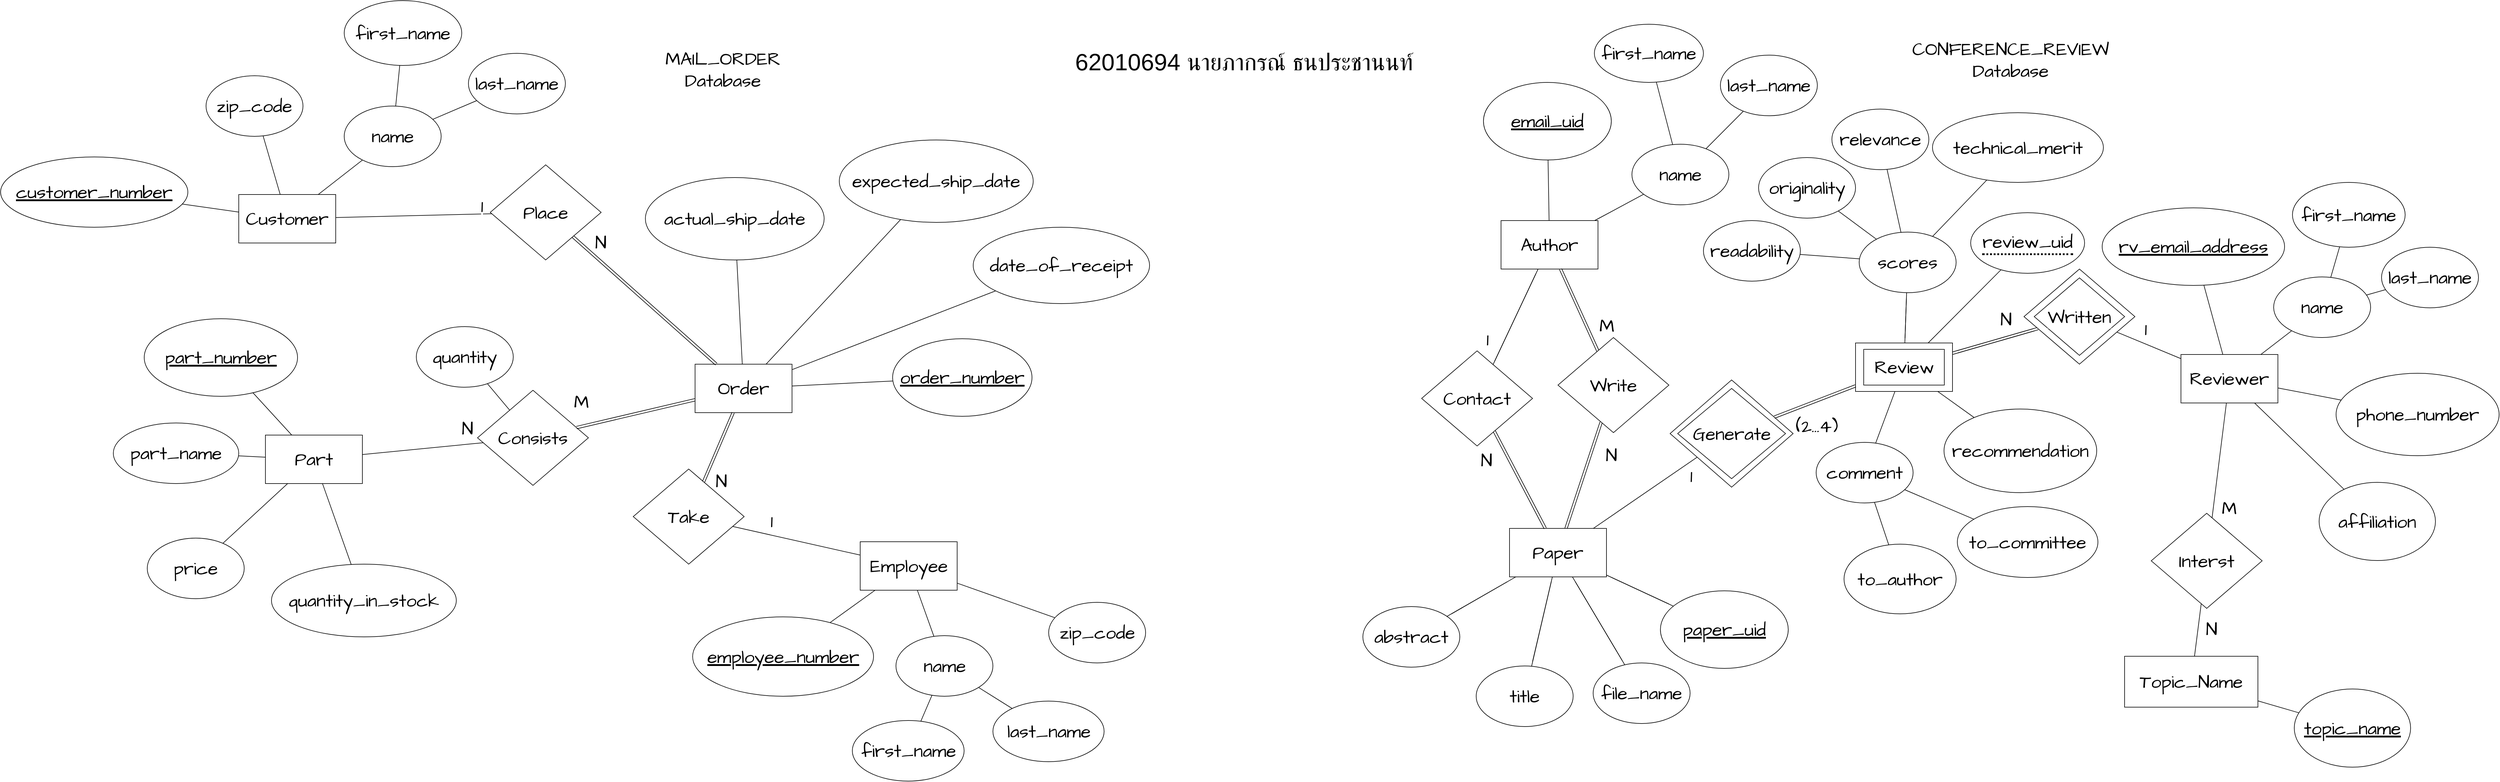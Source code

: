 <mxfile version="15.4.0" type="device"><diagram id="eOZyHPPNBiP4CNU9fuzZ" name="Page-1"><mxGraphModel dx="9540" dy="3540" grid="0" gridSize="10" guides="1" tooltips="1" connect="1" arrows="1" fold="1" page="0" pageScale="1" pageWidth="850" pageHeight="1100" math="0" shadow="0"><root><mxCell id="0"/><mxCell id="1" parent="0"/><mxCell id="xzzQIbG0jEJ4SPBtu5ET-1" value="Employee" style="rounded=0;pointerEvents=0;fontFamily=Architects Daughter;fontSource=https%3A%2F%2Ffonts.googleapis.com%2Fcss%3Ffamily%3DArchitects%2BDaughter;fontSize=30;html=1;whiteSpace=wrap;fillColor=none;labelBackgroundColor=#ffffff;endFill=0;" parent="1" vertex="1"><mxGeometry x="-3364.5" y="435" width="160" height="80" as="geometry"/></mxCell><mxCell id="xzzQIbG0jEJ4SPBtu5ET-3" value="" style="edgeStyle=none;curved=1;rounded=0;orthogonalLoop=1;jettySize=auto;fontFamily=Architects Daughter;fontSource=https%3A%2F%2Ffonts.googleapis.com%2Fcss%3Ffamily%3DArchitects%2BDaughter;fontSize=30;endArrow=none;endFill=0;html=1;" parent="1" source="xzzQIbG0jEJ4SPBtu5ET-2" target="xzzQIbG0jEJ4SPBtu5ET-1" edge="1"><mxGeometry relative="1" as="geometry"/></mxCell><mxCell id="xzzQIbG0jEJ4SPBtu5ET-2" value="employee_number" style="ellipse;pointerEvents=0;fontFamily=Architects Daughter;fontSource=https%3A%2F%2Ffonts.googleapis.com%2Fcss%3Ffamily%3DArchitects%2BDaughter;fontSize=30;html=1;whiteSpace=wrap;rounded=0;fillColor=none;labelBackgroundColor=#ffffff;endFill=0;fontStyle=4" parent="1" vertex="1"><mxGeometry x="-3641" y="559" width="298.5" height="131" as="geometry"/></mxCell><mxCell id="xzzQIbG0jEJ4SPBtu5ET-5" value="" style="edgeStyle=none;curved=1;rounded=0;orthogonalLoop=1;jettySize=auto;fontFamily=Architects Daughter;fontSource=https%3A%2F%2Ffonts.googleapis.com%2Fcss%3Ffamily%3DArchitects%2BDaughter;fontSize=30;endArrow=none;endFill=0;html=1;" parent="1" source="xzzQIbG0jEJ4SPBtu5ET-4" target="xzzQIbG0jEJ4SPBtu5ET-1" edge="1"><mxGeometry relative="1" as="geometry"/></mxCell><mxCell id="xzzQIbG0jEJ4SPBtu5ET-4" value="name" style="ellipse;pointerEvents=0;fontFamily=Architects Daughter;fontSource=https%3A%2F%2Ffonts.googleapis.com%2Fcss%3Ffamily%3DArchitects%2BDaughter;fontSize=30;html=1;whiteSpace=wrap;rounded=0;fillColor=none;labelBackgroundColor=#ffffff;endFill=0;" parent="1" vertex="1"><mxGeometry x="-3305.5" y="590" width="160" height="100" as="geometry"/></mxCell><mxCell id="xzzQIbG0jEJ4SPBtu5ET-8" value="" style="edgeStyle=none;curved=1;rounded=0;orthogonalLoop=1;jettySize=auto;fontFamily=Architects Daughter;fontSource=https%3A%2F%2Ffonts.googleapis.com%2Fcss%3Ffamily%3DArchitects%2BDaughter;fontSize=30;endArrow=none;endFill=0;html=1;" parent="1" source="xzzQIbG0jEJ4SPBtu5ET-6" target="xzzQIbG0jEJ4SPBtu5ET-4" edge="1"><mxGeometry relative="1" as="geometry"/></mxCell><mxCell id="xzzQIbG0jEJ4SPBtu5ET-6" value="first_name" style="ellipse;pointerEvents=0;fontFamily=Architects Daughter;fontSource=https%3A%2F%2Ffonts.googleapis.com%2Fcss%3Ffamily%3DArchitects%2BDaughter;fontSize=30;html=1;whiteSpace=wrap;rounded=0;fillColor=none;labelBackgroundColor=#ffffff;endFill=0;" parent="1" vertex="1"><mxGeometry x="-3377.5" y="730" width="184.5" height="100" as="geometry"/></mxCell><mxCell id="xzzQIbG0jEJ4SPBtu5ET-9" value="" style="edgeStyle=none;curved=1;rounded=0;orthogonalLoop=1;jettySize=auto;fontFamily=Architects Daughter;fontSource=https%3A%2F%2Ffonts.googleapis.com%2Fcss%3Ffamily%3DArchitects%2BDaughter;fontSize=30;endArrow=none;endFill=0;html=1;" parent="1" source="xzzQIbG0jEJ4SPBtu5ET-7" target="xzzQIbG0jEJ4SPBtu5ET-4" edge="1"><mxGeometry relative="1" as="geometry"/></mxCell><mxCell id="xzzQIbG0jEJ4SPBtu5ET-7" value="last_name" style="ellipse;pointerEvents=0;fontFamily=Architects Daughter;fontSource=https%3A%2F%2Ffonts.googleapis.com%2Fcss%3Ffamily%3DArchitects%2BDaughter;fontSize=30;html=1;whiteSpace=wrap;rounded=0;fillColor=none;labelBackgroundColor=#ffffff;endFill=0;" parent="1" vertex="1"><mxGeometry x="-3145.5" y="698" width="183.5" height="100" as="geometry"/></mxCell><mxCell id="xzzQIbG0jEJ4SPBtu5ET-11" value="" style="edgeStyle=none;curved=1;rounded=0;orthogonalLoop=1;jettySize=auto;fontFamily=Architects Daughter;fontSource=https%3A%2F%2Ffonts.googleapis.com%2Fcss%3Ffamily%3DArchitects%2BDaughter;fontSize=30;endArrow=none;endFill=0;html=1;" parent="1" source="xzzQIbG0jEJ4SPBtu5ET-10" target="xzzQIbG0jEJ4SPBtu5ET-1" edge="1"><mxGeometry relative="1" as="geometry"/></mxCell><mxCell id="xzzQIbG0jEJ4SPBtu5ET-10" value="zip_code" style="ellipse;pointerEvents=0;fontFamily=Architects Daughter;fontSource=https%3A%2F%2Ffonts.googleapis.com%2Fcss%3Ffamily%3DArchitects%2BDaughter;fontSize=30;html=1;whiteSpace=wrap;rounded=0;fillColor=none;labelBackgroundColor=#ffffff;endFill=0;" parent="1" vertex="1"><mxGeometry x="-3053.5" y="535" width="160" height="100" as="geometry"/></mxCell><mxCell id="xzzQIbG0jEJ4SPBtu5ET-12" value="Customer" style="rounded=0;pointerEvents=0;fontFamily=Architects Daughter;fontSource=https%3A%2F%2Ffonts.googleapis.com%2Fcss%3Ffamily%3DArchitects%2BDaughter;fontSize=30;html=1;whiteSpace=wrap;fillColor=none;labelBackgroundColor=#ffffff;endFill=0;" parent="1" vertex="1"><mxGeometry x="-4390" y="-138" width="160" height="80" as="geometry"/></mxCell><mxCell id="xzzQIbG0jEJ4SPBtu5ET-20" value="" style="edgeStyle=none;curved=1;rounded=0;orthogonalLoop=1;jettySize=auto;fontFamily=Architects Daughter;fontSource=https%3A%2F%2Ffonts.googleapis.com%2Fcss%3Ffamily%3DArchitects%2BDaughter;fontSize=30;endArrow=none;endFill=0;html=1;" parent="1" source="xzzQIbG0jEJ4SPBtu5ET-13" target="xzzQIbG0jEJ4SPBtu5ET-12" edge="1"><mxGeometry relative="1" as="geometry"/></mxCell><mxCell id="xzzQIbG0jEJ4SPBtu5ET-13" value="&lt;u&gt;customer_number&lt;/u&gt;" style="ellipse;pointerEvents=0;fontFamily=Architects Daughter;fontSource=https%3A%2F%2Ffonts.googleapis.com%2Fcss%3Ffamily%3DArchitects%2BDaughter;fontSize=30;html=1;whiteSpace=wrap;rounded=0;fillColor=none;labelBackgroundColor=#ffffff;endFill=0;" parent="1" vertex="1"><mxGeometry x="-4783" y="-200" width="309" height="116" as="geometry"/></mxCell><mxCell id="xzzQIbG0jEJ4SPBtu5ET-19" value="" style="edgeStyle=none;curved=1;rounded=0;orthogonalLoop=1;jettySize=auto;fontFamily=Architects Daughter;fontSource=https%3A%2F%2Ffonts.googleapis.com%2Fcss%3Ffamily%3DArchitects%2BDaughter;fontSize=30;endArrow=none;endFill=0;html=1;" parent="1" source="xzzQIbG0jEJ4SPBtu5ET-14" target="xzzQIbG0jEJ4SPBtu5ET-12" edge="1"><mxGeometry relative="1" as="geometry"/></mxCell><mxCell id="xzzQIbG0jEJ4SPBtu5ET-14" value="name" style="ellipse;pointerEvents=0;fontFamily=Architects Daughter;fontSource=https%3A%2F%2Ffonts.googleapis.com%2Fcss%3Ffamily%3DArchitects%2BDaughter;fontSize=30;html=1;whiteSpace=wrap;rounded=0;fillColor=none;labelBackgroundColor=#ffffff;endFill=0;" parent="1" vertex="1"><mxGeometry x="-4216" y="-284" width="160" height="100" as="geometry"/></mxCell><mxCell id="xzzQIbG0jEJ4SPBtu5ET-18" value="" style="edgeStyle=none;curved=1;rounded=0;orthogonalLoop=1;jettySize=auto;fontFamily=Architects Daughter;fontSource=https%3A%2F%2Ffonts.googleapis.com%2Fcss%3Ffamily%3DArchitects%2BDaughter;fontSize=30;endArrow=none;endFill=0;html=1;" parent="1" source="xzzQIbG0jEJ4SPBtu5ET-15" target="xzzQIbG0jEJ4SPBtu5ET-14" edge="1"><mxGeometry relative="1" as="geometry"/></mxCell><mxCell id="xzzQIbG0jEJ4SPBtu5ET-15" value="first_name" style="ellipse;pointerEvents=0;fontFamily=Architects Daughter;fontSource=https%3A%2F%2Ffonts.googleapis.com%2Fcss%3Ffamily%3DArchitects%2BDaughter;fontSize=30;html=1;whiteSpace=wrap;rounded=0;fillColor=none;labelBackgroundColor=#ffffff;endFill=0;" parent="1" vertex="1"><mxGeometry x="-4216" y="-458" width="194" height="107" as="geometry"/></mxCell><mxCell id="xzzQIbG0jEJ4SPBtu5ET-17" value="" style="edgeStyle=none;curved=1;rounded=0;orthogonalLoop=1;jettySize=auto;fontFamily=Architects Daughter;fontSource=https%3A%2F%2Ffonts.googleapis.com%2Fcss%3Ffamily%3DArchitects%2BDaughter;fontSize=30;endArrow=none;endFill=0;html=1;" parent="1" source="xzzQIbG0jEJ4SPBtu5ET-16" target="xzzQIbG0jEJ4SPBtu5ET-14" edge="1"><mxGeometry relative="1" as="geometry"/></mxCell><mxCell id="xzzQIbG0jEJ4SPBtu5ET-16" value="last_name" style="ellipse;pointerEvents=0;fontFamily=Architects Daughter;fontSource=https%3A%2F%2Ffonts.googleapis.com%2Fcss%3Ffamily%3DArchitects%2BDaughter;fontSize=30;html=1;whiteSpace=wrap;rounded=0;fillColor=none;labelBackgroundColor=#ffffff;endFill=0;" parent="1" vertex="1"><mxGeometry x="-4011" y="-371" width="160" height="100" as="geometry"/></mxCell><mxCell id="xzzQIbG0jEJ4SPBtu5ET-22" value="" style="edgeStyle=none;curved=1;rounded=0;orthogonalLoop=1;jettySize=auto;fontFamily=Architects Daughter;fontSource=https%3A%2F%2Ffonts.googleapis.com%2Fcss%3Ffamily%3DArchitects%2BDaughter;fontSize=30;endArrow=none;endFill=0;html=1;" parent="1" source="xzzQIbG0jEJ4SPBtu5ET-21" target="xzzQIbG0jEJ4SPBtu5ET-12" edge="1"><mxGeometry relative="1" as="geometry"/></mxCell><mxCell id="xzzQIbG0jEJ4SPBtu5ET-21" value="zip_code" style="ellipse;pointerEvents=0;fontFamily=Architects Daughter;fontSource=https%3A%2F%2Ffonts.googleapis.com%2Fcss%3Ffamily%3DArchitects%2BDaughter;fontSize=30;html=1;whiteSpace=wrap;rounded=0;fillColor=none;labelBackgroundColor=#ffffff;endFill=0;" parent="1" vertex="1"><mxGeometry x="-4444" y="-334" width="160" height="100" as="geometry"/></mxCell><mxCell id="xzzQIbG0jEJ4SPBtu5ET-23" value="Part" style="rounded=0;pointerEvents=0;fontFamily=Architects Daughter;fontSource=https%3A%2F%2Ffonts.googleapis.com%2Fcss%3Ffamily%3DArchitects%2BDaughter;fontSize=30;html=1;whiteSpace=wrap;fillColor=none;labelBackgroundColor=#ffffff;endFill=0;" parent="1" vertex="1"><mxGeometry x="-4346" y="259" width="160" height="80" as="geometry"/></mxCell><mxCell id="xzzQIbG0jEJ4SPBtu5ET-25" value="" style="edgeStyle=none;curved=1;rounded=0;orthogonalLoop=1;jettySize=auto;fontFamily=Architects Daughter;fontSource=https%3A%2F%2Ffonts.googleapis.com%2Fcss%3Ffamily%3DArchitects%2BDaughter;fontSize=30;endArrow=none;endFill=0;html=1;" parent="1" source="xzzQIbG0jEJ4SPBtu5ET-24" target="xzzQIbG0jEJ4SPBtu5ET-23" edge="1"><mxGeometry relative="1" as="geometry"/></mxCell><mxCell id="xzzQIbG0jEJ4SPBtu5ET-24" value="part_number" style="ellipse;pointerEvents=0;fontFamily=Architects Daughter;fontSource=https%3A%2F%2Ffonts.googleapis.com%2Fcss%3Ffamily%3DArchitects%2BDaughter;fontSize=30;html=1;whiteSpace=wrap;rounded=0;fillColor=none;labelBackgroundColor=#ffffff;endFill=0;fontStyle=4" parent="1" vertex="1"><mxGeometry x="-4546" y="67" width="253" height="128" as="geometry"/></mxCell><mxCell id="xzzQIbG0jEJ4SPBtu5ET-27" value="" style="edgeStyle=none;curved=1;rounded=0;orthogonalLoop=1;jettySize=auto;fontFamily=Architects Daughter;fontSource=https%3A%2F%2Ffonts.googleapis.com%2Fcss%3Ffamily%3DArchitects%2BDaughter;fontSize=30;endArrow=none;endFill=0;html=1;" parent="1" source="xzzQIbG0jEJ4SPBtu5ET-26" target="xzzQIbG0jEJ4SPBtu5ET-23" edge="1"><mxGeometry relative="1" as="geometry"/></mxCell><mxCell id="xzzQIbG0jEJ4SPBtu5ET-26" value="part_name" style="ellipse;pointerEvents=0;fontFamily=Architects Daughter;fontSource=https%3A%2F%2Ffonts.googleapis.com%2Fcss%3Ffamily%3DArchitects%2BDaughter;fontSize=30;html=1;whiteSpace=wrap;rounded=0;fillColor=none;labelBackgroundColor=#ffffff;endFill=0;" parent="1" vertex="1"><mxGeometry x="-4597" y="239" width="207" height="100" as="geometry"/></mxCell><mxCell id="xzzQIbG0jEJ4SPBtu5ET-29" value="" style="edgeStyle=none;curved=1;rounded=0;orthogonalLoop=1;jettySize=auto;fontFamily=Architects Daughter;fontSource=https%3A%2F%2Ffonts.googleapis.com%2Fcss%3Ffamily%3DArchitects%2BDaughter;fontSize=30;endArrow=none;endFill=0;html=1;" parent="1" source="xzzQIbG0jEJ4SPBtu5ET-28" target="xzzQIbG0jEJ4SPBtu5ET-23" edge="1"><mxGeometry relative="1" as="geometry"/></mxCell><mxCell id="xzzQIbG0jEJ4SPBtu5ET-28" value="price" style="ellipse;pointerEvents=0;fontFamily=Architects Daughter;fontSource=https%3A%2F%2Ffonts.googleapis.com%2Fcss%3Ffamily%3DArchitects%2BDaughter;fontSize=30;html=1;whiteSpace=wrap;rounded=0;fillColor=none;labelBackgroundColor=#ffffff;endFill=0;" parent="1" vertex="1"><mxGeometry x="-4541" y="429" width="160" height="100" as="geometry"/></mxCell><mxCell id="xzzQIbG0jEJ4SPBtu5ET-50" value="" style="edgeStyle=none;curved=1;rounded=0;orthogonalLoop=1;jettySize=auto;fontFamily=Architects Daughter;fontSource=https%3A%2F%2Ffonts.googleapis.com%2Fcss%3Ffamily%3DArchitects%2BDaughter;fontSize=30;endArrow=none;endFill=0;html=1;" parent="1" source="xzzQIbG0jEJ4SPBtu5ET-30" target="xzzQIbG0jEJ4SPBtu5ET-46" edge="1"><mxGeometry relative="1" as="geometry"/></mxCell><mxCell id="xzzQIbG0jEJ4SPBtu5ET-30" value="quantity" style="ellipse;pointerEvents=0;fontFamily=Architects Daughter;fontSource=https%3A%2F%2Ffonts.googleapis.com%2Fcss%3Ffamily%3DArchitects%2BDaughter;fontSize=30;html=1;whiteSpace=wrap;rounded=0;fillColor=none;labelBackgroundColor=#ffffff;endFill=0;" parent="1" vertex="1"><mxGeometry x="-4097" y="80" width="160" height="100" as="geometry"/></mxCell><mxCell id="xzzQIbG0jEJ4SPBtu5ET-48" value="" style="edgeStyle=none;curved=1;rounded=0;orthogonalLoop=1;jettySize=auto;fontFamily=Architects Daughter;fontSource=https%3A%2F%2Ffonts.googleapis.com%2Fcss%3Ffamily%3DArchitects%2BDaughter;fontSize=30;endArrow=none;endFill=0;shape=link;html=1;" parent="1" source="xzzQIbG0jEJ4SPBtu5ET-34" target="xzzQIbG0jEJ4SPBtu5ET-46" edge="1"><mxGeometry relative="1" as="geometry"/></mxCell><mxCell id="xzzQIbG0jEJ4SPBtu5ET-62" value="M" style="edgeLabel;align=center;verticalAlign=middle;resizable=0;points=[];fontSize=30;fontFamily=Architects Daughter;html=1;rounded=0;fontSource=https%3A%2F%2Ffonts.googleapis.com%2Fcss%3Ffamily%3DArchitects%2BDaughter;strokeColor=#000000;endFill=0;" parent="xzzQIbG0jEJ4SPBtu5ET-48" vertex="1" connectable="0"><mxGeometry x="0.681" y="2" relative="1" as="geometry"><mxPoint x="-24" y="-38" as="offset"/></mxGeometry></mxCell><mxCell id="xzzQIbG0jEJ4SPBtu5ET-52" value="" style="edgeStyle=none;curved=1;rounded=0;orthogonalLoop=1;jettySize=auto;fontFamily=Architects Daughter;fontSource=https%3A%2F%2Ffonts.googleapis.com%2Fcss%3Ffamily%3DArchitects%2BDaughter;fontSize=30;endArrow=none;endFill=0;shape=link;html=1;" parent="1" source="xzzQIbG0jEJ4SPBtu5ET-34" target="xzzQIbG0jEJ4SPBtu5ET-51" edge="1"><mxGeometry relative="1" as="geometry"/></mxCell><mxCell id="xzzQIbG0jEJ4SPBtu5ET-65" value="N" style="edgeLabel;align=center;verticalAlign=middle;resizable=0;points=[];fontSize=30;fontFamily=Architects Daughter;html=1;rounded=0;fontSource=https%3A%2F%2Ffonts.googleapis.com%2Fcss%3Ffamily%3DArchitects%2BDaughter;strokeColor=#000000;endFill=0;" parent="xzzQIbG0jEJ4SPBtu5ET-52" vertex="1" connectable="0"><mxGeometry x="0.804" y="2" relative="1" as="geometry"><mxPoint x="22" y="9" as="offset"/></mxGeometry></mxCell><mxCell id="xzzQIbG0jEJ4SPBtu5ET-34" value="Order" style="rounded=0;pointerEvents=0;fontFamily=Architects Daughter;fontSource=https%3A%2F%2Ffonts.googleapis.com%2Fcss%3Ffamily%3DArchitects%2BDaughter;fontSize=30;html=1;whiteSpace=wrap;fillColor=none;labelBackgroundColor=#ffffff;endFill=0;" parent="1" vertex="1"><mxGeometry x="-3637" y="142" width="160" height="80" as="geometry"/></mxCell><mxCell id="xzzQIbG0jEJ4SPBtu5ET-36" value="" style="edgeStyle=none;curved=1;rounded=0;orthogonalLoop=1;jettySize=auto;fontFamily=Architects Daughter;fontSource=https%3A%2F%2Ffonts.googleapis.com%2Fcss%3Ffamily%3DArchitects%2BDaughter;fontSize=30;endArrow=none;endFill=0;html=1;" parent="1" source="xzzQIbG0jEJ4SPBtu5ET-35" target="xzzQIbG0jEJ4SPBtu5ET-34" edge="1"><mxGeometry relative="1" as="geometry"/></mxCell><mxCell id="xzzQIbG0jEJ4SPBtu5ET-35" value="order_number" style="ellipse;pointerEvents=0;fontFamily=Architects Daughter;fontSource=https%3A%2F%2Ffonts.googleapis.com%2Fcss%3Ffamily%3DArchitects%2BDaughter;fontSize=30;html=1;whiteSpace=wrap;rounded=0;fillColor=none;labelBackgroundColor=#ffffff;endFill=0;fontStyle=4" parent="1" vertex="1"><mxGeometry x="-3311" y="100" width="230" height="128" as="geometry"/></mxCell><mxCell id="xzzQIbG0jEJ4SPBtu5ET-40" value="" style="edgeStyle=none;curved=1;rounded=0;orthogonalLoop=1;jettySize=auto;fontFamily=Architects Daughter;fontSource=https%3A%2F%2Ffonts.googleapis.com%2Fcss%3Ffamily%3DArchitects%2BDaughter;fontSize=30;endArrow=none;endFill=0;html=1;" parent="1" source="xzzQIbG0jEJ4SPBtu5ET-39" target="xzzQIbG0jEJ4SPBtu5ET-34" edge="1"><mxGeometry relative="1" as="geometry"/></mxCell><mxCell id="xzzQIbG0jEJ4SPBtu5ET-39" value="date_of_receipt" style="ellipse;pointerEvents=0;fontFamily=Architects Daughter;fontSource=https%3A%2F%2Ffonts.googleapis.com%2Fcss%3Ffamily%3DArchitects%2BDaughter;fontSize=30;html=1;whiteSpace=wrap;rounded=0;fillColor=none;labelBackgroundColor=#ffffff;endFill=0;" parent="1" vertex="1"><mxGeometry x="-3178" y="-84" width="291" height="126" as="geometry"/></mxCell><mxCell id="xzzQIbG0jEJ4SPBtu5ET-42" value="" style="edgeStyle=none;curved=1;rounded=0;orthogonalLoop=1;jettySize=auto;fontFamily=Architects Daughter;fontSource=https%3A%2F%2Ffonts.googleapis.com%2Fcss%3Ffamily%3DArchitects%2BDaughter;fontSize=30;endArrow=none;endFill=0;html=1;" parent="1" source="xzzQIbG0jEJ4SPBtu5ET-41" target="xzzQIbG0jEJ4SPBtu5ET-34" edge="1"><mxGeometry relative="1" as="geometry"/></mxCell><mxCell id="xzzQIbG0jEJ4SPBtu5ET-41" value="expected_ship_date" style="ellipse;pointerEvents=0;fontFamily=Architects Daughter;fontSource=https%3A%2F%2Ffonts.googleapis.com%2Fcss%3Ffamily%3DArchitects%2BDaughter;fontSize=30;html=1;whiteSpace=wrap;rounded=0;fillColor=none;labelBackgroundColor=#ffffff;endFill=0;" parent="1" vertex="1"><mxGeometry x="-3399" y="-228" width="320" height="136" as="geometry"/></mxCell><mxCell id="xzzQIbG0jEJ4SPBtu5ET-45" value="" style="edgeStyle=none;curved=1;rounded=0;orthogonalLoop=1;jettySize=auto;fontFamily=Architects Daughter;fontSource=https%3A%2F%2Ffonts.googleapis.com%2Fcss%3Ffamily%3DArchitects%2BDaughter;fontSize=30;endArrow=none;endFill=0;html=1;" parent="1" source="xzzQIbG0jEJ4SPBtu5ET-43" target="xzzQIbG0jEJ4SPBtu5ET-34" edge="1"><mxGeometry relative="1" as="geometry"/></mxCell><mxCell id="xzzQIbG0jEJ4SPBtu5ET-43" value="actual_ship_date" style="ellipse;pointerEvents=0;fontFamily=Architects Daughter;fontSource=https%3A%2F%2Ffonts.googleapis.com%2Fcss%3Ffamily%3DArchitects%2BDaughter;fontSize=30;html=1;whiteSpace=wrap;rounded=0;fillColor=none;labelBackgroundColor=#ffffff;endFill=0;" parent="1" vertex="1"><mxGeometry x="-3719" y="-166" width="295" height="136" as="geometry"/></mxCell><mxCell id="xzzQIbG0jEJ4SPBtu5ET-49" value="" style="edgeStyle=none;curved=1;rounded=0;orthogonalLoop=1;jettySize=auto;fontFamily=Architects Daughter;fontSource=https%3A%2F%2Ffonts.googleapis.com%2Fcss%3Ffamily%3DArchitects%2BDaughter;fontSize=30;endArrow=none;endFill=0;html=1;" parent="1" source="xzzQIbG0jEJ4SPBtu5ET-46" target="xzzQIbG0jEJ4SPBtu5ET-23" edge="1"><mxGeometry relative="1" as="geometry"/></mxCell><mxCell id="xzzQIbG0jEJ4SPBtu5ET-63" value="N" style="edgeLabel;align=center;verticalAlign=middle;resizable=0;points=[];fontSize=30;fontFamily=Architects Daughter;html=1;rounded=0;fontSource=https%3A%2F%2Ffonts.googleapis.com%2Fcss%3Ffamily%3DArchitects%2BDaughter;strokeColor=#000000;endFill=0;" parent="xzzQIbG0jEJ4SPBtu5ET-49" vertex="1" connectable="0"><mxGeometry x="-0.77" y="-1" relative="1" as="geometry"><mxPoint x="-4" y="-25" as="offset"/></mxGeometry></mxCell><mxCell id="xzzQIbG0jEJ4SPBtu5ET-46" value="Consists" style="rhombus;pointerEvents=0;fontFamily=Architects Daughter;fontSource=https%3A%2F%2Ffonts.googleapis.com%2Fcss%3Ffamily%3DArchitects%2BDaughter;fontSize=30;html=1;whiteSpace=wrap;rounded=0;fillColor=none;labelBackgroundColor=#ffffff;endFill=0;" parent="1" vertex="1"><mxGeometry x="-3996" y="185" width="183" height="157" as="geometry"/></mxCell><mxCell id="xzzQIbG0jEJ4SPBtu5ET-54" value="" style="edgeStyle=none;curved=1;rounded=0;orthogonalLoop=1;jettySize=auto;fontFamily=Architects Daughter;fontSource=https%3A%2F%2Ffonts.googleapis.com%2Fcss%3Ffamily%3DArchitects%2BDaughter;fontSize=30;endArrow=none;endFill=0;html=1;" parent="1" source="xzzQIbG0jEJ4SPBtu5ET-51" target="xzzQIbG0jEJ4SPBtu5ET-1" edge="1"><mxGeometry relative="1" as="geometry"/></mxCell><mxCell id="xzzQIbG0jEJ4SPBtu5ET-64" value="1" style="edgeLabel;align=center;verticalAlign=middle;resizable=0;points=[];fontSize=30;fontFamily=Architects Daughter;html=1;rounded=0;fontSource=https%3A%2F%2Ffonts.googleapis.com%2Fcss%3Ffamily%3DArchitects%2BDaughter;strokeColor=#000000;endFill=0;" parent="xzzQIbG0jEJ4SPBtu5ET-54" vertex="1" connectable="0"><mxGeometry x="-0.55" relative="1" as="geometry"><mxPoint x="16" y="-20" as="offset"/></mxGeometry></mxCell><mxCell id="xzzQIbG0jEJ4SPBtu5ET-51" value="Take" style="rhombus;pointerEvents=0;fontFamily=Architects Daughter;fontSource=https%3A%2F%2Ffonts.googleapis.com%2Fcss%3Ffamily%3DArchitects%2BDaughter;fontSize=30;html=1;whiteSpace=wrap;rounded=0;fillColor=none;labelBackgroundColor=#ffffff;endFill=0;" parent="1" vertex="1"><mxGeometry x="-3739" y="315" width="183" height="157" as="geometry"/></mxCell><mxCell id="xzzQIbG0jEJ4SPBtu5ET-58" value="" style="edgeStyle=none;curved=1;rounded=0;orthogonalLoop=1;jettySize=auto;fontFamily=Architects Daughter;fontSource=https%3A%2F%2Ffonts.googleapis.com%2Fcss%3Ffamily%3DArchitects%2BDaughter;fontSize=30;endArrow=none;endFill=0;shape=link;html=1;" parent="1" source="xzzQIbG0jEJ4SPBtu5ET-57" target="xzzQIbG0jEJ4SPBtu5ET-34" edge="1"><mxGeometry relative="1" as="geometry"/></mxCell><mxCell id="xzzQIbG0jEJ4SPBtu5ET-61" value="N" style="edgeLabel;align=center;verticalAlign=middle;resizable=0;points=[];fontSize=30;fontFamily=Architects Daughter;html=1;rounded=0;fontSource=https%3A%2F%2Ffonts.googleapis.com%2Fcss%3Ffamily%3DArchitects%2BDaughter;strokeColor=#000000;endFill=0;" parent="xzzQIbG0jEJ4SPBtu5ET-58" vertex="1" connectable="0"><mxGeometry x="-0.698" y="-1" relative="1" as="geometry"><mxPoint x="10" y="-23" as="offset"/></mxGeometry></mxCell><mxCell id="xzzQIbG0jEJ4SPBtu5ET-59" value="" style="edgeStyle=none;curved=1;rounded=0;orthogonalLoop=1;jettySize=auto;fontFamily=Architects Daughter;fontSource=https%3A%2F%2Ffonts.googleapis.com%2Fcss%3Ffamily%3DArchitects%2BDaughter;fontSize=30;endArrow=none;endFill=0;html=1;" parent="1" source="xzzQIbG0jEJ4SPBtu5ET-57" target="xzzQIbG0jEJ4SPBtu5ET-12" edge="1"><mxGeometry relative="1" as="geometry"/></mxCell><mxCell id="xzzQIbG0jEJ4SPBtu5ET-60" value="1" style="edgeLabel;align=center;verticalAlign=middle;resizable=0;points=[];fontSize=30;fontFamily=Architects Daughter;html=1;rounded=0;fontSource=https%3A%2F%2Ffonts.googleapis.com%2Fcss%3Ffamily%3DArchitects%2BDaughter;strokeColor=#000000;endFill=0;" parent="xzzQIbG0jEJ4SPBtu5ET-59" vertex="1" connectable="0"><mxGeometry x="-0.475" y="-1" relative="1" as="geometry"><mxPoint x="51" y="-14" as="offset"/></mxGeometry></mxCell><mxCell id="xzzQIbG0jEJ4SPBtu5ET-57" value="Place" style="rhombus;pointerEvents=0;fontFamily=Architects Daughter;fontSource=https%3A%2F%2Ffonts.googleapis.com%2Fcss%3Ffamily%3DArchitects%2BDaughter;fontSize=30;html=1;whiteSpace=wrap;rounded=0;fillColor=none;labelBackgroundColor=#ffffff;endFill=0;" parent="1" vertex="1"><mxGeometry x="-3975" y="-187" width="183" height="157" as="geometry"/></mxCell><mxCell id="xzzQIbG0jEJ4SPBtu5ET-69" value="" style="edgeStyle=none;curved=1;rounded=0;orthogonalLoop=1;jettySize=auto;fontFamily=Architects Daughter;fontSource=https%3A%2F%2Ffonts.googleapis.com%2Fcss%3Ffamily%3DArchitects%2BDaughter;fontSize=30;endArrow=none;endFill=0;html=1;" parent="1" source="xzzQIbG0jEJ4SPBtu5ET-66" target="xzzQIbG0jEJ4SPBtu5ET-23" edge="1"><mxGeometry relative="1" as="geometry"/></mxCell><mxCell id="xzzQIbG0jEJ4SPBtu5ET-66" value="quantity_in_stock" style="ellipse;pointerEvents=0;fontFamily=Architects Daughter;fontSource=https%3A%2F%2Ffonts.googleapis.com%2Fcss%3Ffamily%3DArchitects%2BDaughter;fontSize=30;html=1;whiteSpace=wrap;rounded=0;fillColor=none;labelBackgroundColor=#ffffff;endFill=0;" parent="1" vertex="1"><mxGeometry x="-4336" y="472" width="305" height="120" as="geometry"/></mxCell><mxCell id="xzzQIbG0jEJ4SPBtu5ET-70" value="MAIL_ORDER Database" style="text;strokeColor=#000000;fillColor=none;align=center;verticalAlign=middle;rounded=0;pointerEvents=0;fontFamily=Architects Daughter;fontSource=https%3A%2F%2Ffonts.googleapis.com%2Fcss%3Ffamily%3DArchitects%2BDaughter;fontSize=30;html=1;whiteSpace=wrap;labelBackgroundColor=#ffffff;endFill=0;" parent="1" vertex="1"><mxGeometry x="-3621" y="-359" width="60" height="30" as="geometry"/></mxCell><mxCell id="xzzQIbG0jEJ4SPBtu5ET-71" value="CONFERENCE_REVIEW Database" style="text;strokeColor=#000000;fillColor=none;align=center;verticalAlign=middle;rounded=0;pointerEvents=0;fontFamily=Architects Daughter;fontSource=https%3A%2F%2Ffonts.googleapis.com%2Fcss%3Ffamily%3DArchitects%2BDaughter;fontSize=30;whiteSpace=wrap;labelBackgroundColor=#ffffff;endFill=0;" parent="1" vertex="1"><mxGeometry x="-1496" y="-374" width="60" height="28" as="geometry"/></mxCell><mxCell id="xzzQIbG0jEJ4SPBtu5ET-79" value="" style="edgeStyle=none;curved=1;rounded=0;orthogonalLoop=1;jettySize=auto;fontFamily=Architects Daughter;fontSource=https%3A%2F%2Ffonts.googleapis.com%2Fcss%3Ffamily%3DArchitects%2BDaughter;fontSize=30;endArrow=none;endFill=0;" parent="1" source="xzzQIbG0jEJ4SPBtu5ET-76" target="xzzQIbG0jEJ4SPBtu5ET-78" edge="1"><mxGeometry relative="1" as="geometry"/></mxCell><mxCell id="xzzQIbG0jEJ4SPBtu5ET-76" value="Author" style="rounded=0;pointerEvents=0;fontFamily=Architects Daughter;fontSource=https%3A%2F%2Ffonts.googleapis.com%2Fcss%3Ffamily%3DArchitects%2BDaughter;fontSize=30;whiteSpace=wrap;labelBackgroundColor=#ffffff;endFill=0;" parent="1" vertex="1"><mxGeometry x="-2307" y="-95" width="160" height="80" as="geometry"/></mxCell><mxCell id="xzzQIbG0jEJ4SPBtu5ET-78" value="email_uid" style="ellipse;pointerEvents=0;fontFamily=Architects Daughter;fontSource=https%3A%2F%2Ffonts.googleapis.com%2Fcss%3Ffamily%3DArchitects%2BDaughter;fontSize=30;whiteSpace=wrap;rounded=0;labelBackgroundColor=#ffffff;endFill=0;fontStyle=4" parent="1" vertex="1"><mxGeometry x="-2336" y="-323" width="211" height="128" as="geometry"/></mxCell><mxCell id="xzzQIbG0jEJ4SPBtu5ET-81" value="" style="edgeStyle=none;curved=1;rounded=0;orthogonalLoop=1;jettySize=auto;fontFamily=Architects Daughter;fontSource=https%3A%2F%2Ffonts.googleapis.com%2Fcss%3Ffamily%3DArchitects%2BDaughter;fontSize=30;endArrow=none;endFill=0;" parent="1" source="xzzQIbG0jEJ4SPBtu5ET-80" target="xzzQIbG0jEJ4SPBtu5ET-76" edge="1"><mxGeometry relative="1" as="geometry"/></mxCell><mxCell id="xzzQIbG0jEJ4SPBtu5ET-80" value="name" style="ellipse;pointerEvents=0;fontFamily=Architects Daughter;fontSource=https%3A%2F%2Ffonts.googleapis.com%2Fcss%3Ffamily%3DArchitects%2BDaughter;fontSize=30;whiteSpace=wrap;rounded=0;labelBackgroundColor=#ffffff;endFill=0;" parent="1" vertex="1"><mxGeometry x="-2091" y="-221" width="160" height="100" as="geometry"/></mxCell><mxCell id="xzzQIbG0jEJ4SPBtu5ET-83" value="" style="edgeStyle=none;curved=1;rounded=0;orthogonalLoop=1;jettySize=auto;fontFamily=Architects Daughter;fontSource=https%3A%2F%2Ffonts.googleapis.com%2Fcss%3Ffamily%3DArchitects%2BDaughter;fontSize=30;endArrow=none;endFill=0;" parent="1" source="xzzQIbG0jEJ4SPBtu5ET-82" target="xzzQIbG0jEJ4SPBtu5ET-80" edge="1"><mxGeometry relative="1" as="geometry"/></mxCell><mxCell id="xzzQIbG0jEJ4SPBtu5ET-82" value="first_name" style="ellipse;pointerEvents=0;fontFamily=Architects Daughter;fontSource=https%3A%2F%2Ffonts.googleapis.com%2Fcss%3Ffamily%3DArchitects%2BDaughter;fontSize=30;whiteSpace=wrap;rounded=0;labelBackgroundColor=#ffffff;endFill=0;" parent="1" vertex="1"><mxGeometry x="-2153" y="-419" width="180" height="96" as="geometry"/></mxCell><mxCell id="xzzQIbG0jEJ4SPBtu5ET-85" value="" style="edgeStyle=none;curved=1;rounded=0;orthogonalLoop=1;jettySize=auto;fontFamily=Architects Daughter;fontSource=https%3A%2F%2Ffonts.googleapis.com%2Fcss%3Ffamily%3DArchitects%2BDaughter;fontSize=30;endArrow=none;endFill=0;" parent="1" source="xzzQIbG0jEJ4SPBtu5ET-84" target="xzzQIbG0jEJ4SPBtu5ET-80" edge="1"><mxGeometry relative="1" as="geometry"/></mxCell><mxCell id="xzzQIbG0jEJ4SPBtu5ET-84" value="last_name" style="ellipse;pointerEvents=0;fontFamily=Architects Daughter;fontSource=https%3A%2F%2Ffonts.googleapis.com%2Fcss%3Ffamily%3DArchitects%2BDaughter;fontSize=30;whiteSpace=wrap;rounded=0;labelBackgroundColor=#ffffff;endFill=0;" parent="1" vertex="1"><mxGeometry x="-1945" y="-368" width="160" height="100" as="geometry"/></mxCell><mxCell id="xzzQIbG0jEJ4SPBtu5ET-96" value="" style="edgeStyle=none;curved=1;rounded=0;orthogonalLoop=1;jettySize=auto;fontFamily=Architects Daughter;fontSource=https%3A%2F%2Ffonts.googleapis.com%2Fcss%3Ffamily%3DArchitects%2BDaughter;fontSize=30;endArrow=none;endFill=0;shape=link;" parent="1" source="xzzQIbG0jEJ4SPBtu5ET-86" target="xzzQIbG0jEJ4SPBtu5ET-95" edge="1"><mxGeometry relative="1" as="geometry"/></mxCell><mxCell id="xzzQIbG0jEJ4SPBtu5ET-98" value="N" style="edgeLabel;align=center;verticalAlign=middle;resizable=0;points=[];fontSize=30;fontFamily=Architects Daughter;rounded=0;fontSource=https%3A%2F%2Ffonts.googleapis.com%2Fcss%3Ffamily%3DArchitects%2BDaughter;strokeColor=#000000;endFill=0;" parent="xzzQIbG0jEJ4SPBtu5ET-96" vertex="1" connectable="0"><mxGeometry x="0.715" relative="1" as="geometry"><mxPoint x="25" y="25" as="offset"/></mxGeometry></mxCell><mxCell id="xzzQIbG0jEJ4SPBtu5ET-181" value="" style="edgeStyle=none;curved=1;rounded=0;orthogonalLoop=1;jettySize=auto;fontFamily=Architects Daughter;fontSource=https%3A%2F%2Ffonts.googleapis.com%2Fcss%3Ffamily%3DArchitects%2BDaughter;fontSize=30;endArrow=none;endFill=0;" parent="1" source="xzzQIbG0jEJ4SPBtu5ET-86" target="xzzQIbG0jEJ4SPBtu5ET-180" edge="1"><mxGeometry relative="1" as="geometry"/></mxCell><mxCell id="xzzQIbG0jEJ4SPBtu5ET-183" value="1" style="edgeLabel;align=center;verticalAlign=middle;resizable=0;points=[];fontSize=30;fontFamily=Architects Daughter;rounded=0;fontSource=https%3A%2F%2Ffonts.googleapis.com%2Fcss%3Ffamily%3DArchitects%2BDaughter;strokeColor=#000000;endFill=0;" parent="xzzQIbG0jEJ4SPBtu5ET-181" vertex="1" connectable="0"><mxGeometry x="0.688" y="-3" relative="1" as="geometry"><mxPoint x="15" y="6" as="offset"/></mxGeometry></mxCell><mxCell id="xzzQIbG0jEJ4SPBtu5ET-86" value="Paper" style="rounded=0;pointerEvents=0;fontFamily=Architects Daughter;fontSource=https%3A%2F%2Ffonts.googleapis.com%2Fcss%3Ffamily%3DArchitects%2BDaughter;fontSize=30;whiteSpace=wrap;labelBackgroundColor=#ffffff;endFill=0;" parent="1" vertex="1"><mxGeometry x="-2293" y="413" width="160" height="80" as="geometry"/></mxCell><mxCell id="xzzQIbG0jEJ4SPBtu5ET-88" value="" style="edgeStyle=none;curved=1;rounded=0;orthogonalLoop=1;jettySize=auto;fontFamily=Architects Daughter;fontSource=https%3A%2F%2Ffonts.googleapis.com%2Fcss%3Ffamily%3DArchitects%2BDaughter;fontSize=30;endArrow=none;endFill=0;" parent="1" source="xzzQIbG0jEJ4SPBtu5ET-87" target="xzzQIbG0jEJ4SPBtu5ET-86" edge="1"><mxGeometry relative="1" as="geometry"/></mxCell><mxCell id="xzzQIbG0jEJ4SPBtu5ET-87" value="paper_uid" style="ellipse;pointerEvents=0;fontFamily=Architects Daughter;fontSource=https%3A%2F%2Ffonts.googleapis.com%2Fcss%3Ffamily%3DArchitects%2BDaughter;fontSize=30;whiteSpace=wrap;rounded=0;labelBackgroundColor=#ffffff;endFill=0;fontStyle=4" parent="1" vertex="1"><mxGeometry x="-2044" y="516" width="211" height="128" as="geometry"/></mxCell><mxCell id="xzzQIbG0jEJ4SPBtu5ET-93" value="" style="edgeStyle=none;curved=1;rounded=0;orthogonalLoop=1;jettySize=auto;fontFamily=Architects Daughter;fontSource=https%3A%2F%2Ffonts.googleapis.com%2Fcss%3Ffamily%3DArchitects%2BDaughter;fontSize=30;endArrow=none;endFill=0;" parent="1" source="xzzQIbG0jEJ4SPBtu5ET-89" target="xzzQIbG0jEJ4SPBtu5ET-86" edge="1"><mxGeometry relative="1" as="geometry"/></mxCell><mxCell id="xzzQIbG0jEJ4SPBtu5ET-89" value="title" style="ellipse;pointerEvents=0;fontFamily=Architects Daughter;fontSource=https%3A%2F%2Ffonts.googleapis.com%2Fcss%3Ffamily%3DArchitects%2BDaughter;fontSize=30;whiteSpace=wrap;rounded=0;labelBackgroundColor=#ffffff;endFill=0;" parent="1" vertex="1"><mxGeometry x="-2348" y="640" width="160" height="100" as="geometry"/></mxCell><mxCell id="xzzQIbG0jEJ4SPBtu5ET-94" value="" style="edgeStyle=none;curved=1;rounded=0;orthogonalLoop=1;jettySize=auto;fontFamily=Architects Daughter;fontSource=https%3A%2F%2Ffonts.googleapis.com%2Fcss%3Ffamily%3DArchitects%2BDaughter;fontSize=30;endArrow=none;endFill=0;" parent="1" source="xzzQIbG0jEJ4SPBtu5ET-90" target="xzzQIbG0jEJ4SPBtu5ET-86" edge="1"><mxGeometry relative="1" as="geometry"/></mxCell><mxCell id="xzzQIbG0jEJ4SPBtu5ET-90" value="abstract" style="ellipse;pointerEvents=0;fontFamily=Architects Daughter;fontSource=https%3A%2F%2Ffonts.googleapis.com%2Fcss%3Ffamily%3DArchitects%2BDaughter;fontSize=30;whiteSpace=wrap;rounded=0;labelBackgroundColor=#ffffff;endFill=0;" parent="1" vertex="1"><mxGeometry x="-2535" y="542" width="160" height="100" as="geometry"/></mxCell><mxCell id="xzzQIbG0jEJ4SPBtu5ET-92" value="" style="edgeStyle=none;curved=1;rounded=0;orthogonalLoop=1;jettySize=auto;fontFamily=Architects Daughter;fontSource=https%3A%2F%2Ffonts.googleapis.com%2Fcss%3Ffamily%3DArchitects%2BDaughter;fontSize=30;endArrow=none;endFill=0;" parent="1" source="xzzQIbG0jEJ4SPBtu5ET-91" target="xzzQIbG0jEJ4SPBtu5ET-86" edge="1"><mxGeometry relative="1" as="geometry"/></mxCell><mxCell id="xzzQIbG0jEJ4SPBtu5ET-91" value="file_name" style="ellipse;pointerEvents=0;fontFamily=Architects Daughter;fontSource=https%3A%2F%2Ffonts.googleapis.com%2Fcss%3Ffamily%3DArchitects%2BDaughter;fontSize=30;whiteSpace=wrap;rounded=0;labelBackgroundColor=#ffffff;endFill=0;" parent="1" vertex="1"><mxGeometry x="-2155" y="635" width="160" height="100" as="geometry"/></mxCell><mxCell id="xzzQIbG0jEJ4SPBtu5ET-97" value="" style="edgeStyle=none;curved=1;rounded=0;orthogonalLoop=1;jettySize=auto;fontFamily=Architects Daughter;fontSource=https%3A%2F%2Ffonts.googleapis.com%2Fcss%3Ffamily%3DArchitects%2BDaughter;fontSize=30;endArrow=none;endFill=0;shape=link;" parent="1" source="xzzQIbG0jEJ4SPBtu5ET-95" target="xzzQIbG0jEJ4SPBtu5ET-76" edge="1"><mxGeometry relative="1" as="geometry"/></mxCell><mxCell id="xzzQIbG0jEJ4SPBtu5ET-99" value="M" style="edgeLabel;align=center;verticalAlign=middle;resizable=0;points=[];fontSize=30;fontFamily=Architects Daughter;rounded=0;fontSource=https%3A%2F%2Ffonts.googleapis.com%2Fcss%3Ffamily%3DArchitects%2BDaughter;strokeColor=#000000;endFill=0;" parent="xzzQIbG0jEJ4SPBtu5ET-97" vertex="1" connectable="0"><mxGeometry x="-0.695" y="-1" relative="1" as="geometry"><mxPoint x="23" y="-25" as="offset"/></mxGeometry></mxCell><mxCell id="xzzQIbG0jEJ4SPBtu5ET-95" value="Write" style="rhombus;pointerEvents=0;fontFamily=Architects Daughter;fontSource=https%3A%2F%2Ffonts.googleapis.com%2Fcss%3Ffamily%3DArchitects%2BDaughter;fontSize=30;whiteSpace=wrap;rounded=0;labelBackgroundColor=#ffffff;endFill=0;" parent="1" vertex="1"><mxGeometry x="-2213" y="98" width="183" height="157" as="geometry"/></mxCell><mxCell id="xzzQIbG0jEJ4SPBtu5ET-105" value="" style="edgeStyle=none;curved=1;rounded=0;orthogonalLoop=1;jettySize=auto;fontFamily=Architects Daughter;fontSource=https%3A%2F%2Ffonts.googleapis.com%2Fcss%3Ffamily%3DArchitects%2BDaughter;fontSize=30;endArrow=none;endFill=0;" parent="1" source="xzzQIbG0jEJ4SPBtu5ET-106" target="xzzQIbG0jEJ4SPBtu5ET-107" edge="1"><mxGeometry relative="1" as="geometry"/></mxCell><mxCell id="xzzQIbG0jEJ4SPBtu5ET-106" value="Reviewer" style="rounded=0;pointerEvents=0;fontFamily=Architects Daughter;fontSource=https%3A%2F%2Ffonts.googleapis.com%2Fcss%3Ffamily%3DArchitects%2BDaughter;fontSize=30;whiteSpace=wrap;labelBackgroundColor=#ffffff;endFill=0;" parent="1" vertex="1"><mxGeometry x="-1185" y="126" width="160" height="80" as="geometry"/></mxCell><mxCell id="xzzQIbG0jEJ4SPBtu5ET-107" value="rv_email_address" style="ellipse;pointerEvents=0;fontFamily=Architects Daughter;fontSource=https%3A%2F%2Ffonts.googleapis.com%2Fcss%3Ffamily%3DArchitects%2BDaughter;fontSize=30;whiteSpace=wrap;rounded=0;labelBackgroundColor=#ffffff;endFill=0;fontStyle=4" parent="1" vertex="1"><mxGeometry x="-1315" y="-116" width="301" height="128" as="geometry"/></mxCell><mxCell id="xzzQIbG0jEJ4SPBtu5ET-108" value="" style="edgeStyle=none;curved=1;rounded=0;orthogonalLoop=1;jettySize=auto;fontFamily=Architects Daughter;fontSource=https%3A%2F%2Ffonts.googleapis.com%2Fcss%3Ffamily%3DArchitects%2BDaughter;fontSize=30;endArrow=none;endFill=0;" parent="1" source="xzzQIbG0jEJ4SPBtu5ET-109" target="xzzQIbG0jEJ4SPBtu5ET-106" edge="1"><mxGeometry relative="1" as="geometry"/></mxCell><mxCell id="xzzQIbG0jEJ4SPBtu5ET-109" value="name" style="ellipse;pointerEvents=0;fontFamily=Architects Daughter;fontSource=https%3A%2F%2Ffonts.googleapis.com%2Fcss%3Ffamily%3DArchitects%2BDaughter;fontSize=30;whiteSpace=wrap;rounded=0;labelBackgroundColor=#ffffff;endFill=0;" parent="1" vertex="1"><mxGeometry x="-1032" y="-2" width="160" height="100" as="geometry"/></mxCell><mxCell id="xzzQIbG0jEJ4SPBtu5ET-110" value="" style="edgeStyle=none;curved=1;rounded=0;orthogonalLoop=1;jettySize=auto;fontFamily=Architects Daughter;fontSource=https%3A%2F%2Ffonts.googleapis.com%2Fcss%3Ffamily%3DArchitects%2BDaughter;fontSize=30;endArrow=none;endFill=0;" parent="1" source="xzzQIbG0jEJ4SPBtu5ET-111" target="xzzQIbG0jEJ4SPBtu5ET-109" edge="1"><mxGeometry relative="1" as="geometry"/></mxCell><mxCell id="xzzQIbG0jEJ4SPBtu5ET-111" value="first_name" style="ellipse;pointerEvents=0;fontFamily=Architects Daughter;fontSource=https%3A%2F%2Ffonts.googleapis.com%2Fcss%3Ffamily%3DArchitects%2BDaughter;fontSize=30;whiteSpace=wrap;rounded=0;labelBackgroundColor=#ffffff;endFill=0;" parent="1" vertex="1"><mxGeometry x="-1001" y="-158" width="186" height="107" as="geometry"/></mxCell><mxCell id="xzzQIbG0jEJ4SPBtu5ET-112" value="" style="edgeStyle=none;curved=1;rounded=0;orthogonalLoop=1;jettySize=auto;fontFamily=Architects Daughter;fontSource=https%3A%2F%2Ffonts.googleapis.com%2Fcss%3Ffamily%3DArchitects%2BDaughter;fontSize=30;endArrow=none;endFill=0;" parent="1" source="xzzQIbG0jEJ4SPBtu5ET-113" target="xzzQIbG0jEJ4SPBtu5ET-109" edge="1"><mxGeometry relative="1" as="geometry"/></mxCell><mxCell id="xzzQIbG0jEJ4SPBtu5ET-113" value="last_name" style="ellipse;pointerEvents=0;fontFamily=Architects Daughter;fontSource=https%3A%2F%2Ffonts.googleapis.com%2Fcss%3Ffamily%3DArchitects%2BDaughter;fontSize=30;whiteSpace=wrap;rounded=0;labelBackgroundColor=#ffffff;endFill=0;" parent="1" vertex="1"><mxGeometry x="-854" y="-51" width="160" height="100" as="geometry"/></mxCell><mxCell id="xzzQIbG0jEJ4SPBtu5ET-115" value="" style="edgeStyle=none;curved=1;rounded=0;orthogonalLoop=1;jettySize=auto;fontFamily=Architects Daughter;fontSource=https%3A%2F%2Ffonts.googleapis.com%2Fcss%3Ffamily%3DArchitects%2BDaughter;fontSize=30;endArrow=none;endFill=0;" parent="1" source="xzzQIbG0jEJ4SPBtu5ET-114" target="xzzQIbG0jEJ4SPBtu5ET-106" edge="1"><mxGeometry relative="1" as="geometry"/></mxCell><mxCell id="xzzQIbG0jEJ4SPBtu5ET-114" value="phone_number" style="ellipse;pointerEvents=0;fontFamily=Architects Daughter;fontSource=https%3A%2F%2Ffonts.googleapis.com%2Fcss%3Ffamily%3DArchitects%2BDaughter;fontSize=30;whiteSpace=wrap;rounded=0;labelBackgroundColor=#ffffff;endFill=0;" parent="1" vertex="1"><mxGeometry x="-929" y="157" width="269" height="136" as="geometry"/></mxCell><mxCell id="xzzQIbG0jEJ4SPBtu5ET-117" value="" style="edgeStyle=none;curved=1;rounded=0;orthogonalLoop=1;jettySize=auto;fontFamily=Architects Daughter;fontSource=https%3A%2F%2Ffonts.googleapis.com%2Fcss%3Ffamily%3DArchitects%2BDaughter;fontSize=30;endArrow=none;endFill=0;" parent="1" source="xzzQIbG0jEJ4SPBtu5ET-116" target="xzzQIbG0jEJ4SPBtu5ET-106" edge="1"><mxGeometry relative="1" as="geometry"/></mxCell><mxCell id="xzzQIbG0jEJ4SPBtu5ET-116" value="affiliation" style="ellipse;pointerEvents=0;fontFamily=Architects Daughter;fontSource=https%3A%2F%2Ffonts.googleapis.com%2Fcss%3Ffamily%3DArchitects%2BDaughter;fontSize=30;whiteSpace=wrap;rounded=0;labelBackgroundColor=#ffffff;endFill=0;" parent="1" vertex="1"><mxGeometry x="-957" y="337" width="192" height="129" as="geometry"/></mxCell><mxCell id="xzzQIbG0jEJ4SPBtu5ET-141" value="" style="edgeStyle=none;curved=1;rounded=0;orthogonalLoop=1;jettySize=auto;fontFamily=Architects Daughter;fontSource=https%3A%2F%2Ffonts.googleapis.com%2Fcss%3Ffamily%3DArchitects%2BDaughter;fontSize=30;endArrow=none;endFill=0;" parent="1" source="xzzQIbG0jEJ4SPBtu5ET-125" target="xzzQIbG0jEJ4SPBtu5ET-138" edge="1"><mxGeometry relative="1" as="geometry"/></mxCell><mxCell id="xzzQIbG0jEJ4SPBtu5ET-125" value="technical_merit" style="ellipse;pointerEvents=0;fontFamily=Architects Daughter;fontSource=https%3A%2F%2Ffonts.googleapis.com%2Fcss%3Ffamily%3DArchitects%2BDaughter;fontSize=30;whiteSpace=wrap;rounded=0;labelBackgroundColor=#ffffff;endFill=0;" parent="1" vertex="1"><mxGeometry x="-1595" y="-273" width="282" height="115" as="geometry"/></mxCell><mxCell id="xzzQIbG0jEJ4SPBtu5ET-142" value="" style="edgeStyle=none;curved=1;rounded=0;orthogonalLoop=1;jettySize=auto;fontFamily=Architects Daughter;fontSource=https%3A%2F%2Ffonts.googleapis.com%2Fcss%3Ffamily%3DArchitects%2BDaughter;fontSize=30;endArrow=none;endFill=0;" parent="1" source="xzzQIbG0jEJ4SPBtu5ET-127" target="xzzQIbG0jEJ4SPBtu5ET-138" edge="1"><mxGeometry relative="1" as="geometry"/></mxCell><mxCell id="xzzQIbG0jEJ4SPBtu5ET-127" value="readability" style="ellipse;pointerEvents=0;fontFamily=Architects Daughter;fontSource=https%3A%2F%2Ffonts.googleapis.com%2Fcss%3Ffamily%3DArchitects%2BDaughter;fontSize=30;whiteSpace=wrap;rounded=0;labelBackgroundColor=#ffffff;endFill=0;" parent="1" vertex="1"><mxGeometry x="-1973" y="-95" width="160" height="100" as="geometry"/></mxCell><mxCell id="xzzQIbG0jEJ4SPBtu5ET-143" value="" style="edgeStyle=none;curved=1;rounded=0;orthogonalLoop=1;jettySize=auto;fontFamily=Architects Daughter;fontSource=https%3A%2F%2Ffonts.googleapis.com%2Fcss%3Ffamily%3DArchitects%2BDaughter;fontSize=30;endArrow=none;endFill=0;" parent="1" source="xzzQIbG0jEJ4SPBtu5ET-129" target="xzzQIbG0jEJ4SPBtu5ET-138" edge="1"><mxGeometry relative="1" as="geometry"/></mxCell><mxCell id="xzzQIbG0jEJ4SPBtu5ET-129" value="originality" style="ellipse;pointerEvents=0;fontFamily=Architects Daughter;fontSource=https%3A%2F%2Ffonts.googleapis.com%2Fcss%3Ffamily%3DArchitects%2BDaughter;fontSize=30;whiteSpace=wrap;rounded=0;labelBackgroundColor=#ffffff;endFill=0;" parent="1" vertex="1"><mxGeometry x="-1882" y="-199" width="160" height="100" as="geometry"/></mxCell><mxCell id="xzzQIbG0jEJ4SPBtu5ET-144" value="" style="edgeStyle=none;curved=1;rounded=0;orthogonalLoop=1;jettySize=auto;fontFamily=Architects Daughter;fontSource=https%3A%2F%2Ffonts.googleapis.com%2Fcss%3Ffamily%3DArchitects%2BDaughter;fontSize=30;endArrow=none;endFill=0;" parent="1" source="xzzQIbG0jEJ4SPBtu5ET-131" target="xzzQIbG0jEJ4SPBtu5ET-138" edge="1"><mxGeometry relative="1" as="geometry"/></mxCell><mxCell id="xzzQIbG0jEJ4SPBtu5ET-131" value="relevance" style="ellipse;pointerEvents=0;fontFamily=Architects Daughter;fontSource=https%3A%2F%2Ffonts.googleapis.com%2Fcss%3Ffamily%3DArchitects%2BDaughter;fontSize=30;whiteSpace=wrap;rounded=0;labelBackgroundColor=#ffffff;endFill=0;" parent="1" vertex="1"><mxGeometry x="-1761" y="-279" width="160" height="100" as="geometry"/></mxCell><mxCell id="xzzQIbG0jEJ4SPBtu5ET-179" value="" style="edgeStyle=none;curved=1;rounded=0;orthogonalLoop=1;jettySize=auto;fontFamily=Architects Daughter;fontSource=https%3A%2F%2Ffonts.googleapis.com%2Fcss%3Ffamily%3DArchitects%2BDaughter;fontSize=30;endArrow=none;endFill=0;" parent="1" source="xzzQIbG0jEJ4SPBtu5ET-133" target="xzzQIbG0jEJ4SPBtu5ET-176" edge="1"><mxGeometry relative="1" as="geometry"/></mxCell><mxCell id="xzzQIbG0jEJ4SPBtu5ET-133" value="recommendation" style="ellipse;pointerEvents=0;fontFamily=Architects Daughter;fontSource=https%3A%2F%2Ffonts.googleapis.com%2Fcss%3Ffamily%3DArchitects%2BDaughter;fontSize=30;whiteSpace=wrap;rounded=0;labelBackgroundColor=#ffffff;endFill=0;" parent="1" vertex="1"><mxGeometry x="-1576" y="216" width="252" height="138" as="geometry"/></mxCell><mxCell id="xzzQIbG0jEJ4SPBtu5ET-178" value="" style="edgeStyle=none;curved=1;rounded=0;orthogonalLoop=1;jettySize=auto;fontFamily=Architects Daughter;fontSource=https%3A%2F%2Ffonts.googleapis.com%2Fcss%3Ffamily%3DArchitects%2BDaughter;fontSize=30;endArrow=none;endFill=0;" parent="1" source="xzzQIbG0jEJ4SPBtu5ET-138" target="xzzQIbG0jEJ4SPBtu5ET-176" edge="1"><mxGeometry relative="1" as="geometry"/></mxCell><mxCell id="xzzQIbG0jEJ4SPBtu5ET-138" value="scores" style="ellipse;pointerEvents=0;fontFamily=Architects Daughter;fontSource=https%3A%2F%2Ffonts.googleapis.com%2Fcss%3Ffamily%3DArchitects%2BDaughter;fontSize=30;whiteSpace=wrap;rounded=0;labelBackgroundColor=#ffffff;endFill=0;" parent="1" vertex="1"><mxGeometry x="-1716" y="-76" width="160" height="100" as="geometry"/></mxCell><mxCell id="xzzQIbG0jEJ4SPBtu5ET-177" value="" style="edgeStyle=none;curved=1;rounded=0;orthogonalLoop=1;jettySize=auto;fontFamily=Architects Daughter;fontSource=https%3A%2F%2Ffonts.googleapis.com%2Fcss%3Ffamily%3DArchitects%2BDaughter;fontSize=30;endArrow=none;endFill=0;" parent="1" source="xzzQIbG0jEJ4SPBtu5ET-145" target="xzzQIbG0jEJ4SPBtu5ET-176" edge="1"><mxGeometry relative="1" as="geometry"/></mxCell><mxCell id="xzzQIbG0jEJ4SPBtu5ET-145" value="comment" style="ellipse;pointerEvents=0;fontFamily=Architects Daughter;fontSource=https%3A%2F%2Ffonts.googleapis.com%2Fcss%3Ffamily%3DArchitects%2BDaughter;fontSize=30;whiteSpace=wrap;rounded=0;labelBackgroundColor=#ffffff;endFill=0;" parent="1" vertex="1"><mxGeometry x="-1787" y="271" width="160" height="100" as="geometry"/></mxCell><mxCell id="xzzQIbG0jEJ4SPBtu5ET-151" value="" style="edgeStyle=none;curved=1;rounded=0;orthogonalLoop=1;jettySize=auto;fontFamily=Architects Daughter;fontSource=https%3A%2F%2Ffonts.googleapis.com%2Fcss%3Ffamily%3DArchitects%2BDaughter;fontSize=30;endArrow=none;endFill=0;" parent="1" source="xzzQIbG0jEJ4SPBtu5ET-148" target="xzzQIbG0jEJ4SPBtu5ET-145" edge="1"><mxGeometry relative="1" as="geometry"/></mxCell><mxCell id="xzzQIbG0jEJ4SPBtu5ET-148" value="to_author" style="ellipse;pointerEvents=0;fontFamily=Architects Daughter;fontSource=https%3A%2F%2Ffonts.googleapis.com%2Fcss%3Ffamily%3DArchitects%2BDaughter;fontSize=30;whiteSpace=wrap;rounded=0;labelBackgroundColor=#ffffff;endFill=0;" parent="1" vertex="1"><mxGeometry x="-1741" y="439" width="185" height="115" as="geometry"/></mxCell><mxCell id="xzzQIbG0jEJ4SPBtu5ET-150" value="" style="edgeStyle=none;curved=1;rounded=0;orthogonalLoop=1;jettySize=auto;fontFamily=Architects Daughter;fontSource=https%3A%2F%2Ffonts.googleapis.com%2Fcss%3Ffamily%3DArchitects%2BDaughter;fontSize=30;endArrow=none;endFill=0;" parent="1" source="xzzQIbG0jEJ4SPBtu5ET-149" target="xzzQIbG0jEJ4SPBtu5ET-145" edge="1"><mxGeometry relative="1" as="geometry"/></mxCell><mxCell id="xzzQIbG0jEJ4SPBtu5ET-149" value="to_committee" style="ellipse;pointerEvents=0;fontFamily=Architects Daughter;fontSource=https%3A%2F%2Ffonts.googleapis.com%2Fcss%3Ffamily%3DArchitects%2BDaughter;fontSize=30;whiteSpace=wrap;rounded=0;labelBackgroundColor=#ffffff;endFill=0;" parent="1" vertex="1"><mxGeometry x="-1554" y="377" width="232" height="117" as="geometry"/></mxCell><mxCell id="xzzQIbG0jEJ4SPBtu5ET-158" value="" style="edgeStyle=none;curved=1;rounded=0;orthogonalLoop=1;jettySize=auto;fontFamily=Architects Daughter;fontSource=https%3A%2F%2Ffonts.googleapis.com%2Fcss%3Ffamily%3DArchitects%2BDaughter;fontSize=30;endArrow=none;endFill=0;" parent="1" source="xzzQIbG0jEJ4SPBtu5ET-157" target="xzzQIbG0jEJ4SPBtu5ET-76" edge="1"><mxGeometry relative="1" as="geometry"/></mxCell><mxCell id="xzzQIbG0jEJ4SPBtu5ET-160" value="1" style="edgeLabel;align=center;verticalAlign=middle;resizable=0;points=[];fontSize=30;fontFamily=Architects Daughter;rounded=0;fontSource=https%3A%2F%2Ffonts.googleapis.com%2Fcss%3Ffamily%3DArchitects%2BDaughter;strokeColor=#000000;endFill=0;" parent="xzzQIbG0jEJ4SPBtu5ET-158" vertex="1" connectable="0"><mxGeometry x="-0.629" y="-1" relative="1" as="geometry"><mxPoint x="-24" y="-17" as="offset"/></mxGeometry></mxCell><mxCell id="xzzQIbG0jEJ4SPBtu5ET-159" value="" style="edgeStyle=none;curved=1;rounded=0;orthogonalLoop=1;jettySize=auto;fontFamily=Architects Daughter;fontSource=https%3A%2F%2Ffonts.googleapis.com%2Fcss%3Ffamily%3DArchitects%2BDaughter;fontSize=30;endArrow=none;endFill=0;shape=link;" parent="1" source="xzzQIbG0jEJ4SPBtu5ET-157" target="xzzQIbG0jEJ4SPBtu5ET-86" edge="1"><mxGeometry relative="1" as="geometry"><mxPoint x="-2231" y="337" as="targetPoint"/></mxGeometry></mxCell><mxCell id="xzzQIbG0jEJ4SPBtu5ET-161" value="N" style="edgeLabel;align=center;verticalAlign=middle;resizable=0;points=[];fontSize=30;fontFamily=Architects Daughter;rounded=0;fontSource=https%3A%2F%2Ffonts.googleapis.com%2Fcss%3Ffamily%3DArchitects%2BDaughter;strokeColor=#000000;endFill=0;" parent="xzzQIbG0jEJ4SPBtu5ET-159" vertex="1" connectable="0"><mxGeometry x="-0.692" relative="1" as="geometry"><mxPoint x="-26" y="19" as="offset"/></mxGeometry></mxCell><mxCell id="xzzQIbG0jEJ4SPBtu5ET-157" value="Contact" style="rhombus;pointerEvents=0;fontFamily=Architects Daughter;fontSource=https%3A%2F%2Ffonts.googleapis.com%2Fcss%3Ffamily%3DArchitects%2BDaughter;fontSize=30;whiteSpace=wrap;rounded=0;labelBackgroundColor=#ffffff;endFill=0;" parent="1" vertex="1"><mxGeometry x="-2438" y="120" width="183" height="157" as="geometry"/></mxCell><mxCell id="xzzQIbG0jEJ4SPBtu5ET-163" value="" style="edgeStyle=none;curved=1;rounded=0;orthogonalLoop=1;jettySize=auto;fontFamily=Architects Daughter;fontSource=https%3A%2F%2Ffonts.googleapis.com%2Fcss%3Ffamily%3DArchitects%2BDaughter;fontSize=30;endArrow=none;endFill=0;" parent="1" source="xzzQIbG0jEJ4SPBtu5ET-162" target="xzzQIbG0jEJ4SPBtu5ET-106" edge="1"><mxGeometry relative="1" as="geometry"/></mxCell><mxCell id="xzzQIbG0jEJ4SPBtu5ET-175" value="M" style="edgeLabel;align=center;verticalAlign=middle;resizable=0;points=[];fontSize=30;fontFamily=Architects Daughter;rounded=0;fontSource=https%3A%2F%2Ffonts.googleapis.com%2Fcss%3Ffamily%3DArchitects%2BDaughter;strokeColor=#000000;endFill=0;" parent="xzzQIbG0jEJ4SPBtu5ET-163" vertex="1" connectable="0"><mxGeometry x="-0.647" relative="1" as="geometry"><mxPoint x="24" y="13" as="offset"/></mxGeometry></mxCell><mxCell id="xzzQIbG0jEJ4SPBtu5ET-162" value="Interst" style="rhombus;pointerEvents=0;fontFamily=Architects Daughter;fontSource=https%3A%2F%2Ffonts.googleapis.com%2Fcss%3Ffamily%3DArchitects%2BDaughter;fontSize=30;whiteSpace=wrap;rounded=0;labelBackgroundColor=#ffffff;endFill=0;" parent="1" vertex="1"><mxGeometry x="-1234" y="388" width="183" height="157" as="geometry"/></mxCell><mxCell id="xzzQIbG0jEJ4SPBtu5ET-169" value="" style="edgeStyle=none;curved=1;rounded=0;orthogonalLoop=1;jettySize=auto;fontFamily=Architects Daughter;fontSource=https%3A%2F%2Ffonts.googleapis.com%2Fcss%3Ffamily%3DArchitects%2BDaughter;fontSize=30;endArrow=none;endFill=0;" parent="1" source="xzzQIbG0jEJ4SPBtu5ET-168" target="xzzQIbG0jEJ4SPBtu5ET-162" edge="1"><mxGeometry relative="1" as="geometry"/></mxCell><mxCell id="xzzQIbG0jEJ4SPBtu5ET-174" value="N" style="edgeLabel;align=center;verticalAlign=middle;resizable=0;points=[];fontSize=30;fontFamily=Architects Daughter;rounded=0;fontSource=https%3A%2F%2Ffonts.googleapis.com%2Fcss%3Ffamily%3DArchitects%2BDaughter;strokeColor=#000000;endFill=0;" parent="xzzQIbG0jEJ4SPBtu5ET-169" vertex="1" connectable="0"><mxGeometry x="0.625" y="-1" relative="1" as="geometry"><mxPoint x="18" y="21" as="offset"/></mxGeometry></mxCell><mxCell id="xzzQIbG0jEJ4SPBtu5ET-168" value="Topic_Name" style="rounded=0;pointerEvents=0;fontFamily=Architects Daughter;fontSource=https%3A%2F%2Ffonts.googleapis.com%2Fcss%3Ffamily%3DArchitects%2BDaughter;fontSize=30;whiteSpace=wrap;labelBackgroundColor=#ffffff;endFill=0;" parent="1" vertex="1"><mxGeometry x="-1278" y="624" width="220" height="84" as="geometry"/></mxCell><mxCell id="xzzQIbG0jEJ4SPBtu5ET-173" value="" style="edgeStyle=none;curved=1;rounded=0;orthogonalLoop=1;jettySize=auto;fontFamily=Architects Daughter;fontSource=https%3A%2F%2Ffonts.googleapis.com%2Fcss%3Ffamily%3DArchitects%2BDaughter;fontSize=30;endArrow=none;endFill=0;" parent="1" source="xzzQIbG0jEJ4SPBtu5ET-172" target="xzzQIbG0jEJ4SPBtu5ET-168" edge="1"><mxGeometry relative="1" as="geometry"/></mxCell><mxCell id="xzzQIbG0jEJ4SPBtu5ET-172" value="topic_name" style="ellipse;pointerEvents=0;fontFamily=Architects Daughter;fontSource=https%3A%2F%2Ffonts.googleapis.com%2Fcss%3Ffamily%3DArchitects%2BDaughter;fontSize=30;whiteSpace=wrap;rounded=0;labelBackgroundColor=#ffffff;endFill=0;fontStyle=4" parent="1" vertex="1"><mxGeometry x="-998" y="678" width="192" height="129" as="geometry"/></mxCell><mxCell id="xzzQIbG0jEJ4SPBtu5ET-186" value="" style="edgeStyle=none;shape=link;curved=1;rounded=0;orthogonalLoop=1;jettySize=auto;fontFamily=Architects Daughter;fontSource=https%3A%2F%2Ffonts.googleapis.com%2Fcss%3Ffamily%3DArchitects%2BDaughter;fontSize=30;endArrow=none;endFill=0;verticalAlign=middle;" parent="1" source="xzzQIbG0jEJ4SPBtu5ET-176" target="xzzQIbG0jEJ4SPBtu5ET-185" edge="1"><mxGeometry relative="1" as="geometry"/></mxCell><mxCell id="xzzQIbG0jEJ4SPBtu5ET-189" value="N" style="edgeLabel;align=center;verticalAlign=middle;resizable=0;points=[];fontSize=30;fontFamily=Architects Daughter;rounded=0;fontSource=https%3A%2F%2Ffonts.googleapis.com%2Fcss%3Ffamily%3DArchitects%2BDaughter;strokeColor=#000000;endFill=0;" parent="xzzQIbG0jEJ4SPBtu5ET-186" vertex="1" connectable="0"><mxGeometry x="0.334" y="3" relative="1" as="geometry"><mxPoint x="-5" y="-30" as="offset"/></mxGeometry></mxCell><mxCell id="xzzQIbG0jEJ4SPBtu5ET-176" value="Review" style="rounded=0;pointerEvents=0;fontFamily=Architects Daughter;fontSource=https%3A%2F%2Ffonts.googleapis.com%2Fcss%3Ffamily%3DArchitects%2BDaughter;fontSize=30;whiteSpace=wrap;labelBackgroundColor=#ffffff;endFill=0;" parent="1" vertex="1"><mxGeometry x="-1722" y="107" width="160" height="80" as="geometry"/></mxCell><mxCell id="xzzQIbG0jEJ4SPBtu5ET-180" value="Generate" style="rhombus;pointerEvents=0;fontFamily=Architects Daughter;fontSource=https%3A%2F%2Ffonts.googleapis.com%2Fcss%3Ffamily%3DArchitects%2BDaughter;fontSize=30;whiteSpace=wrap;rounded=0;labelBackgroundColor=#ffffff;endFill=0;" parent="1" vertex="1"><mxGeometry x="-2028" y="168" width="203" height="177" as="geometry"/></mxCell><mxCell id="xzzQIbG0jEJ4SPBtu5ET-187" value="" style="edgeStyle=none;curved=1;rounded=0;orthogonalLoop=1;jettySize=auto;fontFamily=Architects Daughter;fontSource=https%3A%2F%2Ffonts.googleapis.com%2Fcss%3Ffamily%3DArchitects%2BDaughter;fontSize=30;endArrow=none;endFill=0;" parent="1" source="xzzQIbG0jEJ4SPBtu5ET-185" target="xzzQIbG0jEJ4SPBtu5ET-106" edge="1"><mxGeometry relative="1" as="geometry"/></mxCell><mxCell id="xzzQIbG0jEJ4SPBtu5ET-188" value="1" style="edgeLabel;align=center;verticalAlign=middle;resizable=0;points=[];fontSize=30;fontFamily=Architects Daughter;rounded=0;fontSource=https%3A%2F%2Ffonts.googleapis.com%2Fcss%3Ffamily%3DArchitects%2BDaughter;strokeColor=#000000;endFill=0;" parent="xzzQIbG0jEJ4SPBtu5ET-187" vertex="1" connectable="0"><mxGeometry x="-0.503" y="-2" relative="1" as="geometry"><mxPoint x="22" y="-22" as="offset"/></mxGeometry></mxCell><mxCell id="xzzQIbG0jEJ4SPBtu5ET-185" value="Written" style="rhombus;pointerEvents=0;fontFamily=Architects Daughter;fontSource=https%3A%2F%2Ffonts.googleapis.com%2Fcss%3Ffamily%3DArchitects%2BDaughter;fontSize=30;whiteSpace=wrap;rounded=0;labelBackgroundColor=#ffffff;endFill=0;" parent="1" vertex="1"><mxGeometry x="-1444" y="-15" width="183" height="157" as="geometry"/></mxCell><mxCell id="TFgOMzTQl3oiv1m4dXLi-2" value="" style="edgeStyle=none;curved=1;rounded=0;orthogonalLoop=1;jettySize=auto;fontFamily=Architects Daughter;fontSource=https%3A%2F%2Ffonts.googleapis.com%2Fcss%3Ffamily%3DArchitects%2BDaughter;fontSize=30;endArrow=none;endFill=0;" parent="1" edge="1"><mxGeometry relative="1" as="geometry"><mxPoint x="-2030.279" y="537.641" as="sourcePoint"/><mxPoint x="-2125.0" y="493.714" as="targetPoint"/></mxGeometry></mxCell><mxCell id="TFgOMzTQl3oiv1m4dXLi-3" value="" style="edgeStyle=none;curved=1;rounded=0;orthogonalLoop=1;jettySize=auto;fontFamily=Architects Daughter;fontSource=https%3A%2F%2Ffonts.googleapis.com%2Fcss%3Ffamily%3DArchitects%2BDaughter;fontSize=30;endArrow=none;endFill=0;" parent="1" edge="1"><mxGeometry relative="1" as="geometry"><mxPoint x="-2107.069" y="630.988" as="sourcePoint"/><mxPoint x="-2184.448" y="501" as="targetPoint"/></mxGeometry></mxCell><mxCell id="TFgOMzTQl3oiv1m4dXLi-4" value="" style="edgeStyle=none;curved=1;rounded=0;orthogonalLoop=1;jettySize=auto;fontFamily=Architects Daughter;fontSource=https%3A%2F%2Ffonts.googleapis.com%2Fcss%3Ffamily%3DArchitects%2BDaughter;fontSize=30;endArrow=none;endFill=0;" parent="1" edge="1"><mxGeometry relative="1" as="geometry"><mxPoint x="-2254.964" y="632.64" as="sourcePoint"/><mxPoint x="-2224.139" y="501" as="targetPoint"/></mxGeometry></mxCell><mxCell id="TFgOMzTQl3oiv1m4dXLi-5" value="" style="edgeStyle=none;curved=1;rounded=0;orthogonalLoop=1;jettySize=auto;fontFamily=Architects Daughter;fontSource=https%3A%2F%2Ffonts.googleapis.com%2Fcss%3Ffamily%3DArchitects%2BDaughter;fontSize=30;endArrow=none;endFill=0;" parent="1" edge="1"><mxGeometry relative="1" as="geometry"><mxPoint x="-2388.575" y="553.957" as="sourcePoint"/><mxPoint x="-2296.568" y="501" as="targetPoint"/></mxGeometry></mxCell><mxCell id="TFgOMzTQl3oiv1m4dXLi-12" value="" style="edgeStyle=none;curved=1;rounded=0;orthogonalLoop=1;jettySize=auto;fontFamily=Architects Daughter;fontSource=https%3A%2F%2Ffonts.googleapis.com%2Fcss%3Ffamily%3DArchitects%2BDaughter;fontSize=30;endArrow=none;endFill=0;" parent="1" edge="1"><mxGeometry relative="1" as="geometry"><mxPoint x="-2317.577" y="137.144" as="sourcePoint"/><mxPoint x="-2249.627" y="-7.0" as="targetPoint"/></mxGeometry></mxCell><mxCell id="TFgOMzTQl3oiv1m4dXLi-16" value="" style="edgeStyle=none;curved=1;rounded=0;orthogonalLoop=1;jettySize=auto;fontFamily=Architects Daughter;fontSource=https%3A%2F%2Ffonts.googleapis.com%2Fcss%3Ffamily%3DArchitects%2BDaughter;fontSize=30;endArrow=none;endFill=0;shape=link;" parent="1" source="xzzQIbG0jEJ4SPBtu5ET-180" target="xzzQIbG0jEJ4SPBtu5ET-176" edge="1"><mxGeometry relative="1" as="geometry"><mxPoint x="-1846.999" y="219.576" as="sourcePoint"/><mxPoint x="-1730.72" y="177.428" as="targetPoint"/></mxGeometry></mxCell><mxCell id="TFgOMzTQl3oiv1m4dXLi-17" value="(2...4)" style="edgeLabel;align=center;verticalAlign=middle;resizable=0;points=[];fontSize=30;fontFamily=Architects Daughter;rounded=0;fontSource=https%3A%2F%2Ffonts.googleapis.com%2Fcss%3Ffamily%3DArchitects%2BDaughter;strokeColor=#000000;endFill=0;" parent="TFgOMzTQl3oiv1m4dXLi-16" vertex="1" connectable="0"><mxGeometry x="-0.658" y="-1" relative="1" as="geometry"><mxPoint x="47" y="18" as="offset"/></mxGeometry></mxCell><mxCell id="TFgOMzTQl3oiv1m4dXLi-18" value="" style="edgeStyle=none;shape=link;curved=1;rounded=0;orthogonalLoop=1;jettySize=auto;fontFamily=Architects Daughter;fontSource=https%3A%2F%2Ffonts.googleapis.com%2Fcss%3Ffamily%3DArchitects%2BDaughter;fontSize=30;endArrow=none;endFill=0;verticalAlign=middle;" parent="1" edge="1"><mxGeometry relative="1" as="geometry"><mxPoint x="-1554.0" y="121.618" as="sourcePoint"/><mxPoint x="-1427.212" y="85.049" as="targetPoint"/></mxGeometry></mxCell><mxCell id="TFgOMzTQl3oiv1m4dXLi-20" value="" style="edgeStyle=none;curved=1;rounded=0;orthogonalLoop=1;jettySize=auto;fontFamily=Architects Daughter;fontSource=https%3A%2F%2Ffonts.googleapis.com%2Fcss%3Ffamily%3DArchitects%2BDaughter;fontSize=30;endArrow=none;endFill=0;" parent="1" edge="1"><mxGeometry relative="1" as="geometry"><mxPoint x="-1637.999" y="31.985" as="sourcePoint"/><mxPoint x="-1640.335" y="99" as="targetPoint"/></mxGeometry></mxCell><mxCell id="Oa6tFnp4AI0HcPyoAg_X-3" value="Review" style="rounded=0;pointerEvents=0;fontFamily=Architects Daughter;fontSource=https%3A%2F%2Ffonts.googleapis.com%2Fcss%3Ffamily%3DArchitects%2BDaughter;fontSize=30;whiteSpace=wrap;labelBackgroundColor=#ffffff;endFill=0;" parent="1" vertex="1"><mxGeometry x="-1708.5" y="117.5" width="133" height="59" as="geometry"/></mxCell><mxCell id="Oa6tFnp4AI0HcPyoAg_X-4" value="Generate" style="rhombus;pointerEvents=0;fontFamily=Architects Daughter;fontSource=https%3A%2F%2Ffonts.googleapis.com%2Fcss%3Ffamily%3DArchitects%2BDaughter;fontSize=30;whiteSpace=wrap;rounded=0;labelBackgroundColor=#ffffff;endFill=0;" parent="1" vertex="1"><mxGeometry x="-2015.5" y="182" width="178" height="149" as="geometry"/></mxCell><mxCell id="Oa6tFnp4AI0HcPyoAg_X-5" value="Written" style="rhombus;pointerEvents=0;fontFamily=Architects Daughter;fontSource=https%3A%2F%2Ffonts.googleapis.com%2Fcss%3Ffamily%3DArchitects%2BDaughter;fontSize=30;whiteSpace=wrap;rounded=0;labelBackgroundColor=#ffffff;endFill=0;" parent="1" vertex="1"><mxGeometry x="-1427.1" y="-0.5" width="149.2" height="128" as="geometry"/></mxCell><mxCell id="olctn5-Jb1XYLu6z8m1d-2" style="rounded=0;orthogonalLoop=1;jettySize=auto;html=1;endArrow=none;endFill=0;" parent="1" source="olctn5-Jb1XYLu6z8m1d-1" target="xzzQIbG0jEJ4SPBtu5ET-176" edge="1"><mxGeometry relative="1" as="geometry"/></mxCell><mxCell id="olctn5-Jb1XYLu6z8m1d-1" value="&lt;div style=&quot;border-bottom: 3px dotted black&quot;&gt;review_uid&lt;/div&gt;" style="ellipse;pointerEvents=0;fontFamily=Architects Daughter;fontSource=https%3A%2F%2Ffonts.googleapis.com%2Fcss%3Ffamily%3DArchitects%2BDaughter;fontSize=30;whiteSpace=wrap;rounded=0;labelBackgroundColor=#ffffff;endFill=0;fontStyle=0;html=1;fixDash=1;noLabel=0;" parent="1" vertex="1"><mxGeometry x="-1532" y="-108" width="188" height="100" as="geometry"/></mxCell><mxCell id="QKVsP0muO3x-nsyo_uhQ-1" value="&lt;font style=&quot;font-size: 39px&quot;&gt;62010694 นายภากรณ์ ธนประชานนท์&lt;/font&gt;" style="text;html=1;strokeColor=none;fillColor=none;align=center;verticalAlign=middle;whiteSpace=wrap;rounded=0;" vertex="1" parent="1"><mxGeometry x="-3056" y="-393" width="650" height="74" as="geometry"/></mxCell></root></mxGraphModel></diagram></mxfile>